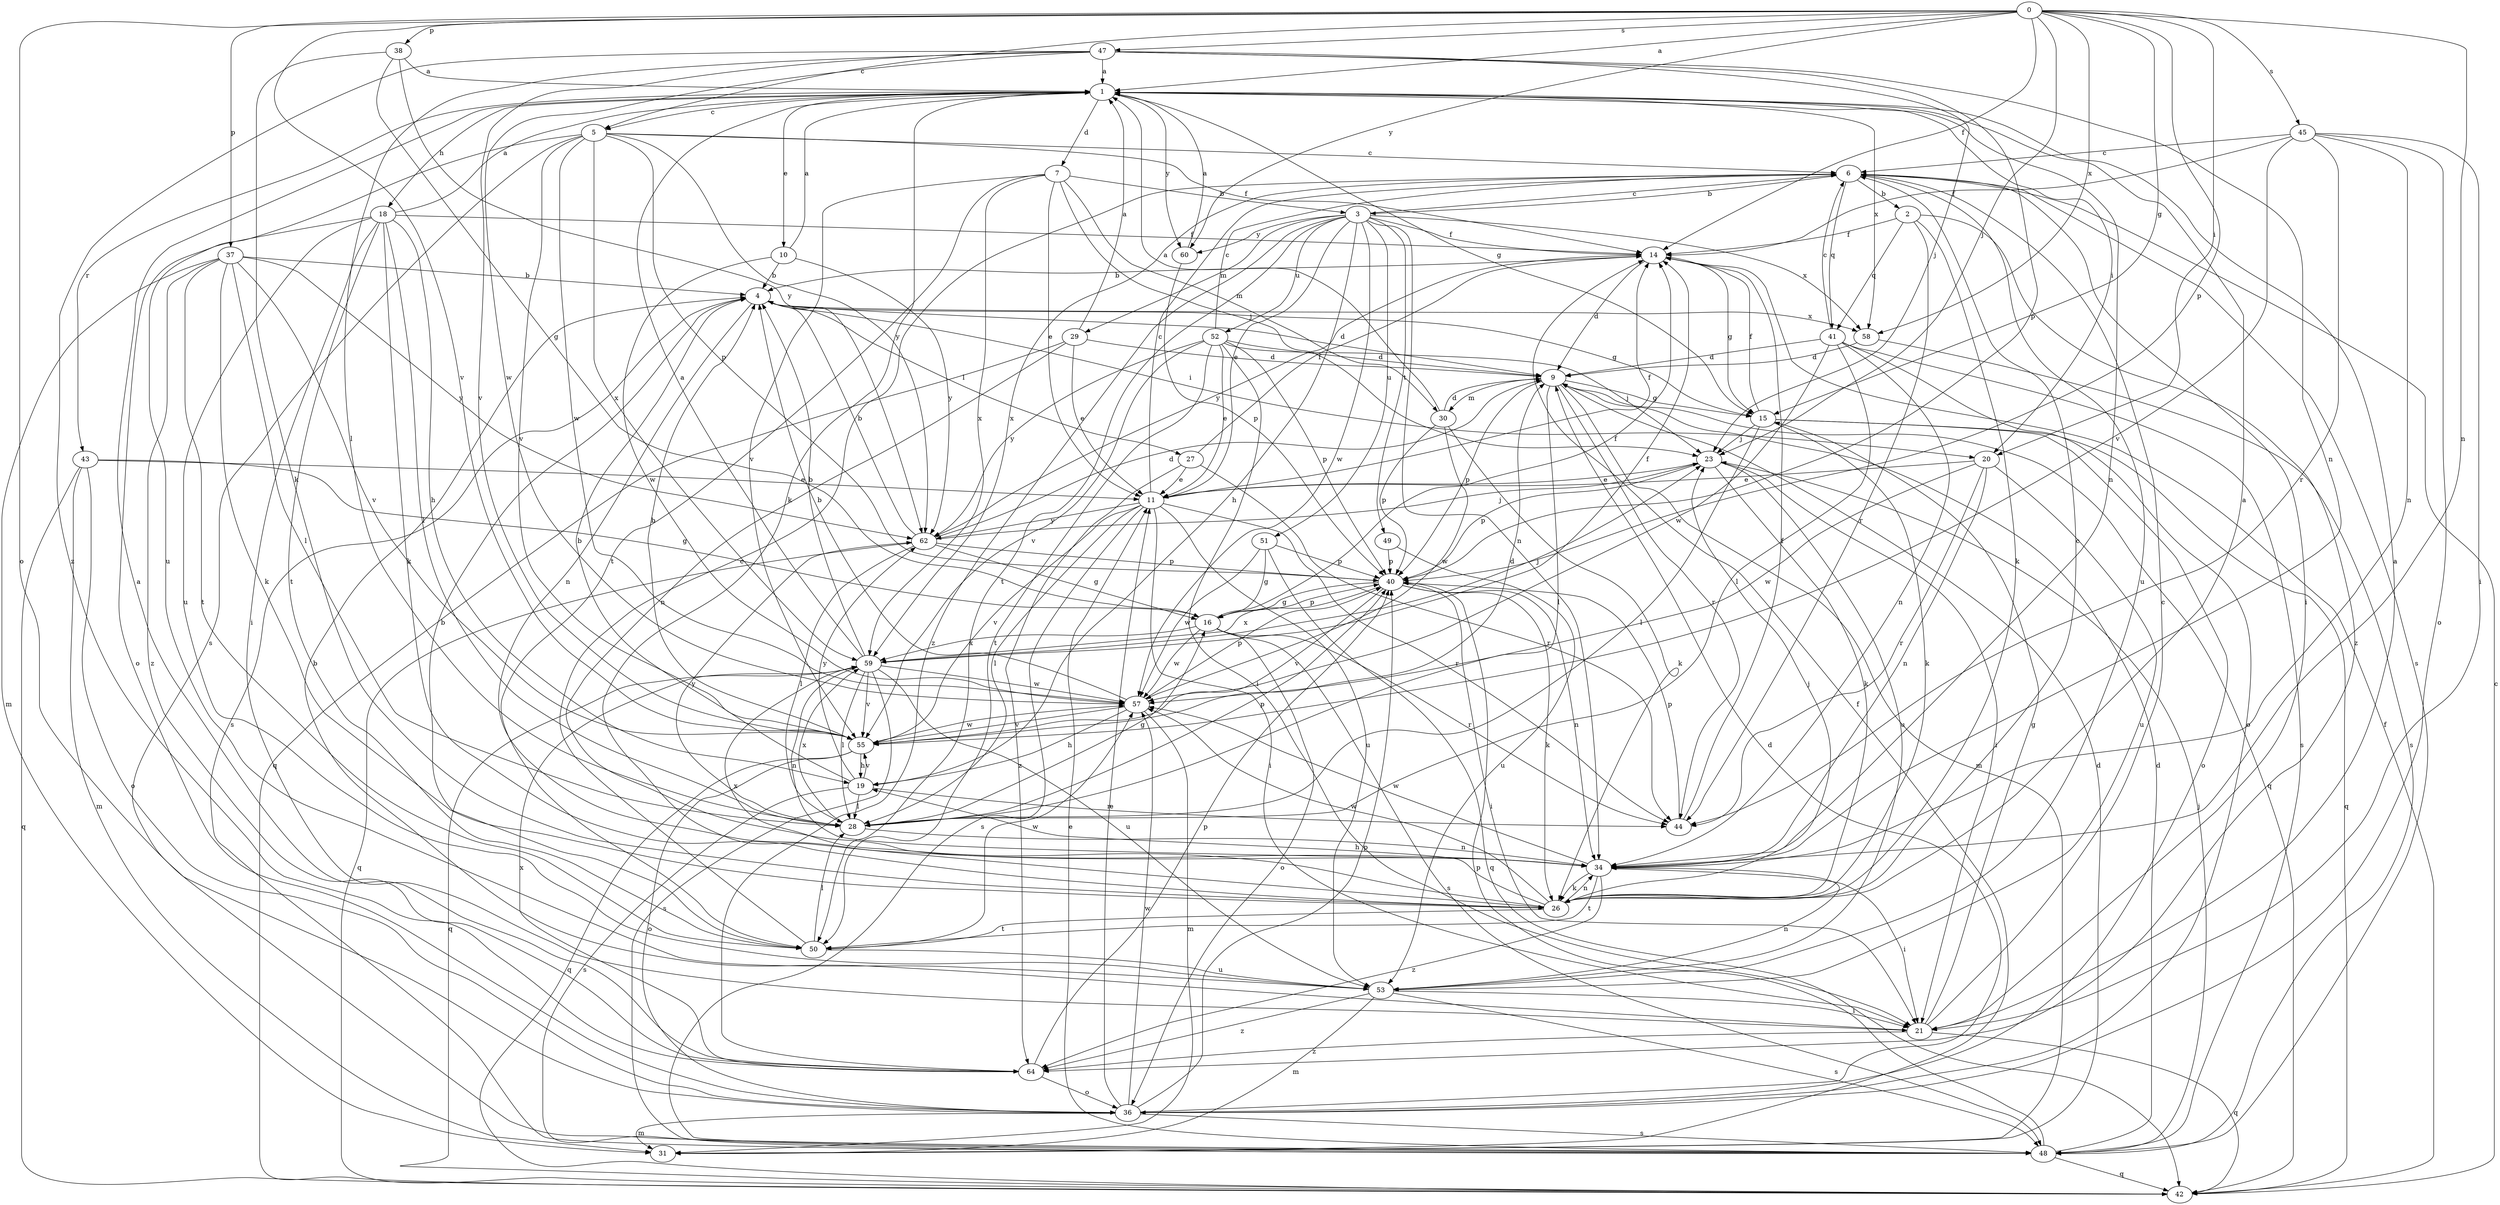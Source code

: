 strict digraph  {
0;
1;
2;
3;
4;
5;
6;
7;
9;
10;
11;
14;
15;
16;
18;
19;
20;
21;
23;
26;
27;
28;
29;
30;
31;
34;
36;
37;
38;
40;
41;
42;
43;
44;
45;
47;
48;
49;
50;
51;
52;
53;
55;
57;
58;
59;
60;
62;
64;
0 -> 1  [label=a];
0 -> 5  [label=c];
0 -> 14  [label=f];
0 -> 15  [label=g];
0 -> 20  [label=i];
0 -> 23  [label=j];
0 -> 34  [label=n];
0 -> 36  [label=o];
0 -> 37  [label=p];
0 -> 38  [label=p];
0 -> 40  [label=p];
0 -> 45  [label=s];
0 -> 47  [label=s];
0 -> 55  [label=v];
0 -> 58  [label=x];
0 -> 60  [label=y];
1 -> 5  [label=c];
1 -> 7  [label=d];
1 -> 10  [label=e];
1 -> 15  [label=g];
1 -> 18  [label=h];
1 -> 20  [label=i];
1 -> 26  [label=k];
1 -> 34  [label=n];
1 -> 43  [label=r];
1 -> 58  [label=x];
1 -> 60  [label=y];
2 -> 14  [label=f];
2 -> 26  [label=k];
2 -> 41  [label=q];
2 -> 44  [label=r];
2 -> 64  [label=z];
3 -> 6  [label=c];
3 -> 11  [label=e];
3 -> 14  [label=f];
3 -> 19  [label=h];
3 -> 29  [label=m];
3 -> 34  [label=n];
3 -> 49  [label=t];
3 -> 50  [label=t];
3 -> 51  [label=u];
3 -> 52  [label=u];
3 -> 57  [label=w];
3 -> 58  [label=x];
3 -> 60  [label=y];
3 -> 64  [label=z];
4 -> 9  [label=d];
4 -> 15  [label=g];
4 -> 20  [label=i];
4 -> 27  [label=l];
4 -> 34  [label=n];
4 -> 48  [label=s];
4 -> 58  [label=x];
5 -> 6  [label=c];
5 -> 14  [label=f];
5 -> 40  [label=p];
5 -> 48  [label=s];
5 -> 53  [label=u];
5 -> 55  [label=v];
5 -> 57  [label=w];
5 -> 59  [label=x];
5 -> 62  [label=y];
6 -> 2  [label=b];
6 -> 3  [label=b];
6 -> 21  [label=i];
6 -> 41  [label=q];
6 -> 48  [label=s];
6 -> 53  [label=u];
6 -> 59  [label=x];
7 -> 3  [label=b];
7 -> 11  [label=e];
7 -> 23  [label=j];
7 -> 30  [label=m];
7 -> 50  [label=t];
7 -> 55  [label=v];
7 -> 59  [label=x];
9 -> 15  [label=g];
9 -> 28  [label=l];
9 -> 30  [label=m];
9 -> 31  [label=m];
9 -> 40  [label=p];
9 -> 42  [label=q];
9 -> 44  [label=r];
10 -> 1  [label=a];
10 -> 4  [label=b];
10 -> 57  [label=w];
10 -> 62  [label=y];
11 -> 6  [label=c];
11 -> 14  [label=f];
11 -> 21  [label=i];
11 -> 28  [label=l];
11 -> 44  [label=r];
11 -> 48  [label=s];
11 -> 53  [label=u];
11 -> 55  [label=v];
11 -> 62  [label=y];
14 -> 4  [label=b];
14 -> 9  [label=d];
14 -> 15  [label=g];
14 -> 62  [label=y];
15 -> 14  [label=f];
15 -> 23  [label=j];
15 -> 26  [label=k];
15 -> 28  [label=l];
15 -> 36  [label=o];
15 -> 42  [label=q];
16 -> 14  [label=f];
16 -> 36  [label=o];
16 -> 40  [label=p];
16 -> 44  [label=r];
16 -> 48  [label=s];
16 -> 57  [label=w];
16 -> 59  [label=x];
18 -> 1  [label=a];
18 -> 14  [label=f];
18 -> 19  [label=h];
18 -> 21  [label=i];
18 -> 26  [label=k];
18 -> 28  [label=l];
18 -> 36  [label=o];
18 -> 50  [label=t];
18 -> 53  [label=u];
19 -> 4  [label=b];
19 -> 28  [label=l];
19 -> 44  [label=r];
19 -> 48  [label=s];
19 -> 55  [label=v];
19 -> 62  [label=y];
20 -> 11  [label=e];
20 -> 34  [label=n];
20 -> 44  [label=r];
20 -> 53  [label=u];
20 -> 57  [label=w];
21 -> 1  [label=a];
21 -> 4  [label=b];
21 -> 6  [label=c];
21 -> 15  [label=g];
21 -> 42  [label=q];
21 -> 64  [label=z];
23 -> 11  [label=e];
23 -> 21  [label=i];
23 -> 26  [label=k];
23 -> 40  [label=p];
23 -> 53  [label=u];
26 -> 1  [label=a];
26 -> 6  [label=c];
26 -> 19  [label=h];
26 -> 23  [label=j];
26 -> 34  [label=n];
26 -> 50  [label=t];
26 -> 57  [label=w];
26 -> 59  [label=x];
27 -> 11  [label=e];
27 -> 14  [label=f];
27 -> 44  [label=r];
27 -> 64  [label=z];
28 -> 16  [label=g];
28 -> 34  [label=n];
28 -> 40  [label=p];
28 -> 59  [label=x];
28 -> 62  [label=y];
29 -> 1  [label=a];
29 -> 9  [label=d];
29 -> 11  [label=e];
29 -> 34  [label=n];
29 -> 42  [label=q];
30 -> 1  [label=a];
30 -> 9  [label=d];
30 -> 26  [label=k];
30 -> 40  [label=p];
30 -> 57  [label=w];
31 -> 9  [label=d];
31 -> 14  [label=f];
34 -> 21  [label=i];
34 -> 26  [label=k];
34 -> 50  [label=t];
34 -> 57  [label=w];
34 -> 64  [label=z];
36 -> 9  [label=d];
36 -> 11  [label=e];
36 -> 31  [label=m];
36 -> 40  [label=p];
36 -> 48  [label=s];
36 -> 57  [label=w];
37 -> 4  [label=b];
37 -> 26  [label=k];
37 -> 28  [label=l];
37 -> 31  [label=m];
37 -> 50  [label=t];
37 -> 55  [label=v];
37 -> 62  [label=y];
37 -> 64  [label=z];
38 -> 1  [label=a];
38 -> 16  [label=g];
38 -> 26  [label=k];
38 -> 62  [label=y];
40 -> 16  [label=g];
40 -> 21  [label=i];
40 -> 26  [label=k];
40 -> 34  [label=n];
40 -> 55  [label=v];
40 -> 59  [label=x];
41 -> 6  [label=c];
41 -> 9  [label=d];
41 -> 28  [label=l];
41 -> 34  [label=n];
41 -> 36  [label=o];
41 -> 48  [label=s];
41 -> 57  [label=w];
42 -> 6  [label=c];
42 -> 14  [label=f];
43 -> 11  [label=e];
43 -> 16  [label=g];
43 -> 31  [label=m];
43 -> 36  [label=o];
43 -> 42  [label=q];
44 -> 14  [label=f];
44 -> 40  [label=p];
45 -> 6  [label=c];
45 -> 14  [label=f];
45 -> 21  [label=i];
45 -> 34  [label=n];
45 -> 36  [label=o];
45 -> 44  [label=r];
45 -> 55  [label=v];
47 -> 1  [label=a];
47 -> 23  [label=j];
47 -> 28  [label=l];
47 -> 34  [label=n];
47 -> 40  [label=p];
47 -> 55  [label=v];
47 -> 57  [label=w];
47 -> 64  [label=z];
48 -> 9  [label=d];
48 -> 11  [label=e];
48 -> 23  [label=j];
48 -> 40  [label=p];
48 -> 42  [label=q];
49 -> 40  [label=p];
49 -> 53  [label=u];
50 -> 4  [label=b];
50 -> 6  [label=c];
50 -> 28  [label=l];
50 -> 53  [label=u];
50 -> 57  [label=w];
51 -> 16  [label=g];
51 -> 40  [label=p];
51 -> 42  [label=q];
51 -> 57  [label=w];
52 -> 6  [label=c];
52 -> 9  [label=d];
52 -> 11  [label=e];
52 -> 21  [label=i];
52 -> 23  [label=j];
52 -> 40  [label=p];
52 -> 50  [label=t];
52 -> 55  [label=v];
52 -> 62  [label=y];
53 -> 21  [label=i];
53 -> 31  [label=m];
53 -> 34  [label=n];
53 -> 48  [label=s];
53 -> 64  [label=z];
55 -> 4  [label=b];
55 -> 9  [label=d];
55 -> 19  [label=h];
55 -> 36  [label=o];
55 -> 42  [label=q];
55 -> 57  [label=w];
57 -> 4  [label=b];
57 -> 19  [label=h];
57 -> 31  [label=m];
57 -> 40  [label=p];
57 -> 55  [label=v];
58 -> 9  [label=d];
58 -> 48  [label=s];
59 -> 1  [label=a];
59 -> 4  [label=b];
59 -> 14  [label=f];
59 -> 23  [label=j];
59 -> 28  [label=l];
59 -> 34  [label=n];
59 -> 42  [label=q];
59 -> 48  [label=s];
59 -> 53  [label=u];
59 -> 55  [label=v];
59 -> 57  [label=w];
60 -> 1  [label=a];
60 -> 40  [label=p];
62 -> 4  [label=b];
62 -> 9  [label=d];
62 -> 16  [label=g];
62 -> 23  [label=j];
62 -> 28  [label=l];
62 -> 40  [label=p];
62 -> 42  [label=q];
64 -> 1  [label=a];
64 -> 36  [label=o];
64 -> 40  [label=p];
64 -> 59  [label=x];
}
